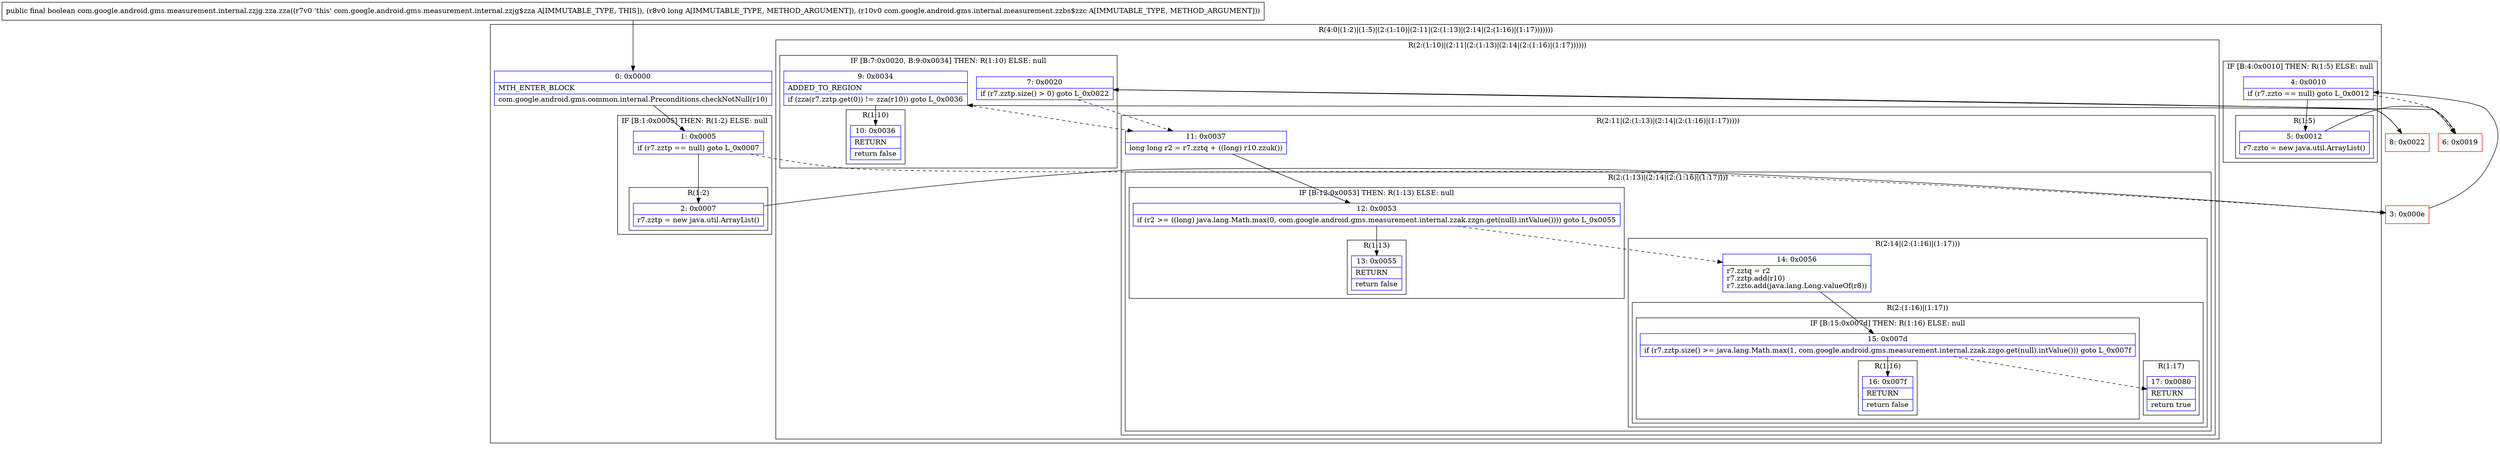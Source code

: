 digraph "CFG forcom.google.android.gms.measurement.internal.zzjg.zza.zza(JLcom\/google\/android\/gms\/internal\/measurement\/zzbs$zzc;)Z" {
subgraph cluster_Region_1128515946 {
label = "R(4:0|(1:2)|(1:5)|(2:(1:10)|(2:11|(2:(1:13)|(2:14|(2:(1:16)|(1:17)))))))";
node [shape=record,color=blue];
Node_0 [shape=record,label="{0\:\ 0x0000|MTH_ENTER_BLOCK\l|com.google.android.gms.common.internal.Preconditions.checkNotNull(r10)\l}"];
subgraph cluster_IfRegion_46939281 {
label = "IF [B:1:0x0005] THEN: R(1:2) ELSE: null";
node [shape=record,color=blue];
Node_1 [shape=record,label="{1\:\ 0x0005|if (r7.zztp == null) goto L_0x0007\l}"];
subgraph cluster_Region_700089999 {
label = "R(1:2)";
node [shape=record,color=blue];
Node_2 [shape=record,label="{2\:\ 0x0007|r7.zztp = new java.util.ArrayList()\l}"];
}
}
subgraph cluster_IfRegion_406579655 {
label = "IF [B:4:0x0010] THEN: R(1:5) ELSE: null";
node [shape=record,color=blue];
Node_4 [shape=record,label="{4\:\ 0x0010|if (r7.zzto == null) goto L_0x0012\l}"];
subgraph cluster_Region_1164868403 {
label = "R(1:5)";
node [shape=record,color=blue];
Node_5 [shape=record,label="{5\:\ 0x0012|r7.zzto = new java.util.ArrayList()\l}"];
}
}
subgraph cluster_Region_640020411 {
label = "R(2:(1:10)|(2:11|(2:(1:13)|(2:14|(2:(1:16)|(1:17))))))";
node [shape=record,color=blue];
subgraph cluster_IfRegion_1540791054 {
label = "IF [B:7:0x0020, B:9:0x0034] THEN: R(1:10) ELSE: null";
node [shape=record,color=blue];
Node_7 [shape=record,label="{7\:\ 0x0020|if (r7.zztp.size() \> 0) goto L_0x0022\l}"];
Node_9 [shape=record,label="{9\:\ 0x0034|ADDED_TO_REGION\l|if (zza(r7.zztp.get(0)) != zza(r10)) goto L_0x0036\l}"];
subgraph cluster_Region_476329058 {
label = "R(1:10)";
node [shape=record,color=blue];
Node_10 [shape=record,label="{10\:\ 0x0036|RETURN\l|return false\l}"];
}
}
subgraph cluster_Region_1698977492 {
label = "R(2:11|(2:(1:13)|(2:14|(2:(1:16)|(1:17)))))";
node [shape=record,color=blue];
Node_11 [shape=record,label="{11\:\ 0x0037|long long r2 = r7.zztq + ((long) r10.zzuk())\l}"];
subgraph cluster_Region_719680318 {
label = "R(2:(1:13)|(2:14|(2:(1:16)|(1:17))))";
node [shape=record,color=blue];
subgraph cluster_IfRegion_539025082 {
label = "IF [B:12:0x0053] THEN: R(1:13) ELSE: null";
node [shape=record,color=blue];
Node_12 [shape=record,label="{12\:\ 0x0053|if (r2 \>= ((long) java.lang.Math.max(0, com.google.android.gms.measurement.internal.zzak.zzgn.get(null).intValue()))) goto L_0x0055\l}"];
subgraph cluster_Region_599001582 {
label = "R(1:13)";
node [shape=record,color=blue];
Node_13 [shape=record,label="{13\:\ 0x0055|RETURN\l|return false\l}"];
}
}
subgraph cluster_Region_1056739267 {
label = "R(2:14|(2:(1:16)|(1:17)))";
node [shape=record,color=blue];
Node_14 [shape=record,label="{14\:\ 0x0056|r7.zztq = r2\lr7.zztp.add(r10)\lr7.zzto.add(java.lang.Long.valueOf(r8))\l}"];
subgraph cluster_Region_1280702589 {
label = "R(2:(1:16)|(1:17))";
node [shape=record,color=blue];
subgraph cluster_IfRegion_1898910385 {
label = "IF [B:15:0x007d] THEN: R(1:16) ELSE: null";
node [shape=record,color=blue];
Node_15 [shape=record,label="{15\:\ 0x007d|if (r7.zztp.size() \>= java.lang.Math.max(1, com.google.android.gms.measurement.internal.zzak.zzgo.get(null).intValue())) goto L_0x007f\l}"];
subgraph cluster_Region_1892873001 {
label = "R(1:16)";
node [shape=record,color=blue];
Node_16 [shape=record,label="{16\:\ 0x007f|RETURN\l|return false\l}"];
}
}
subgraph cluster_Region_1932165028 {
label = "R(1:17)";
node [shape=record,color=blue];
Node_17 [shape=record,label="{17\:\ 0x0080|RETURN\l|return true\l}"];
}
}
}
}
}
}
}
Node_3 [shape=record,color=red,label="{3\:\ 0x000e}"];
Node_6 [shape=record,color=red,label="{6\:\ 0x0019}"];
Node_8 [shape=record,color=red,label="{8\:\ 0x0022}"];
MethodNode[shape=record,label="{public final boolean com.google.android.gms.measurement.internal.zzjg.zza.zza((r7v0 'this' com.google.android.gms.measurement.internal.zzjg$zza A[IMMUTABLE_TYPE, THIS]), (r8v0 long A[IMMUTABLE_TYPE, METHOD_ARGUMENT]), (r10v0 com.google.android.gms.internal.measurement.zzbs$zzc A[IMMUTABLE_TYPE, METHOD_ARGUMENT])) }"];
MethodNode -> Node_0;
Node_0 -> Node_1;
Node_1 -> Node_2;
Node_1 -> Node_3[style=dashed];
Node_2 -> Node_3;
Node_4 -> Node_5;
Node_4 -> Node_6[style=dashed];
Node_5 -> Node_6;
Node_7 -> Node_8;
Node_7 -> Node_11[style=dashed];
Node_9 -> Node_10;
Node_9 -> Node_11[style=dashed];
Node_11 -> Node_12;
Node_12 -> Node_13;
Node_12 -> Node_14[style=dashed];
Node_14 -> Node_15;
Node_15 -> Node_16;
Node_15 -> Node_17[style=dashed];
Node_3 -> Node_4;
Node_6 -> Node_7;
Node_8 -> Node_9;
}

